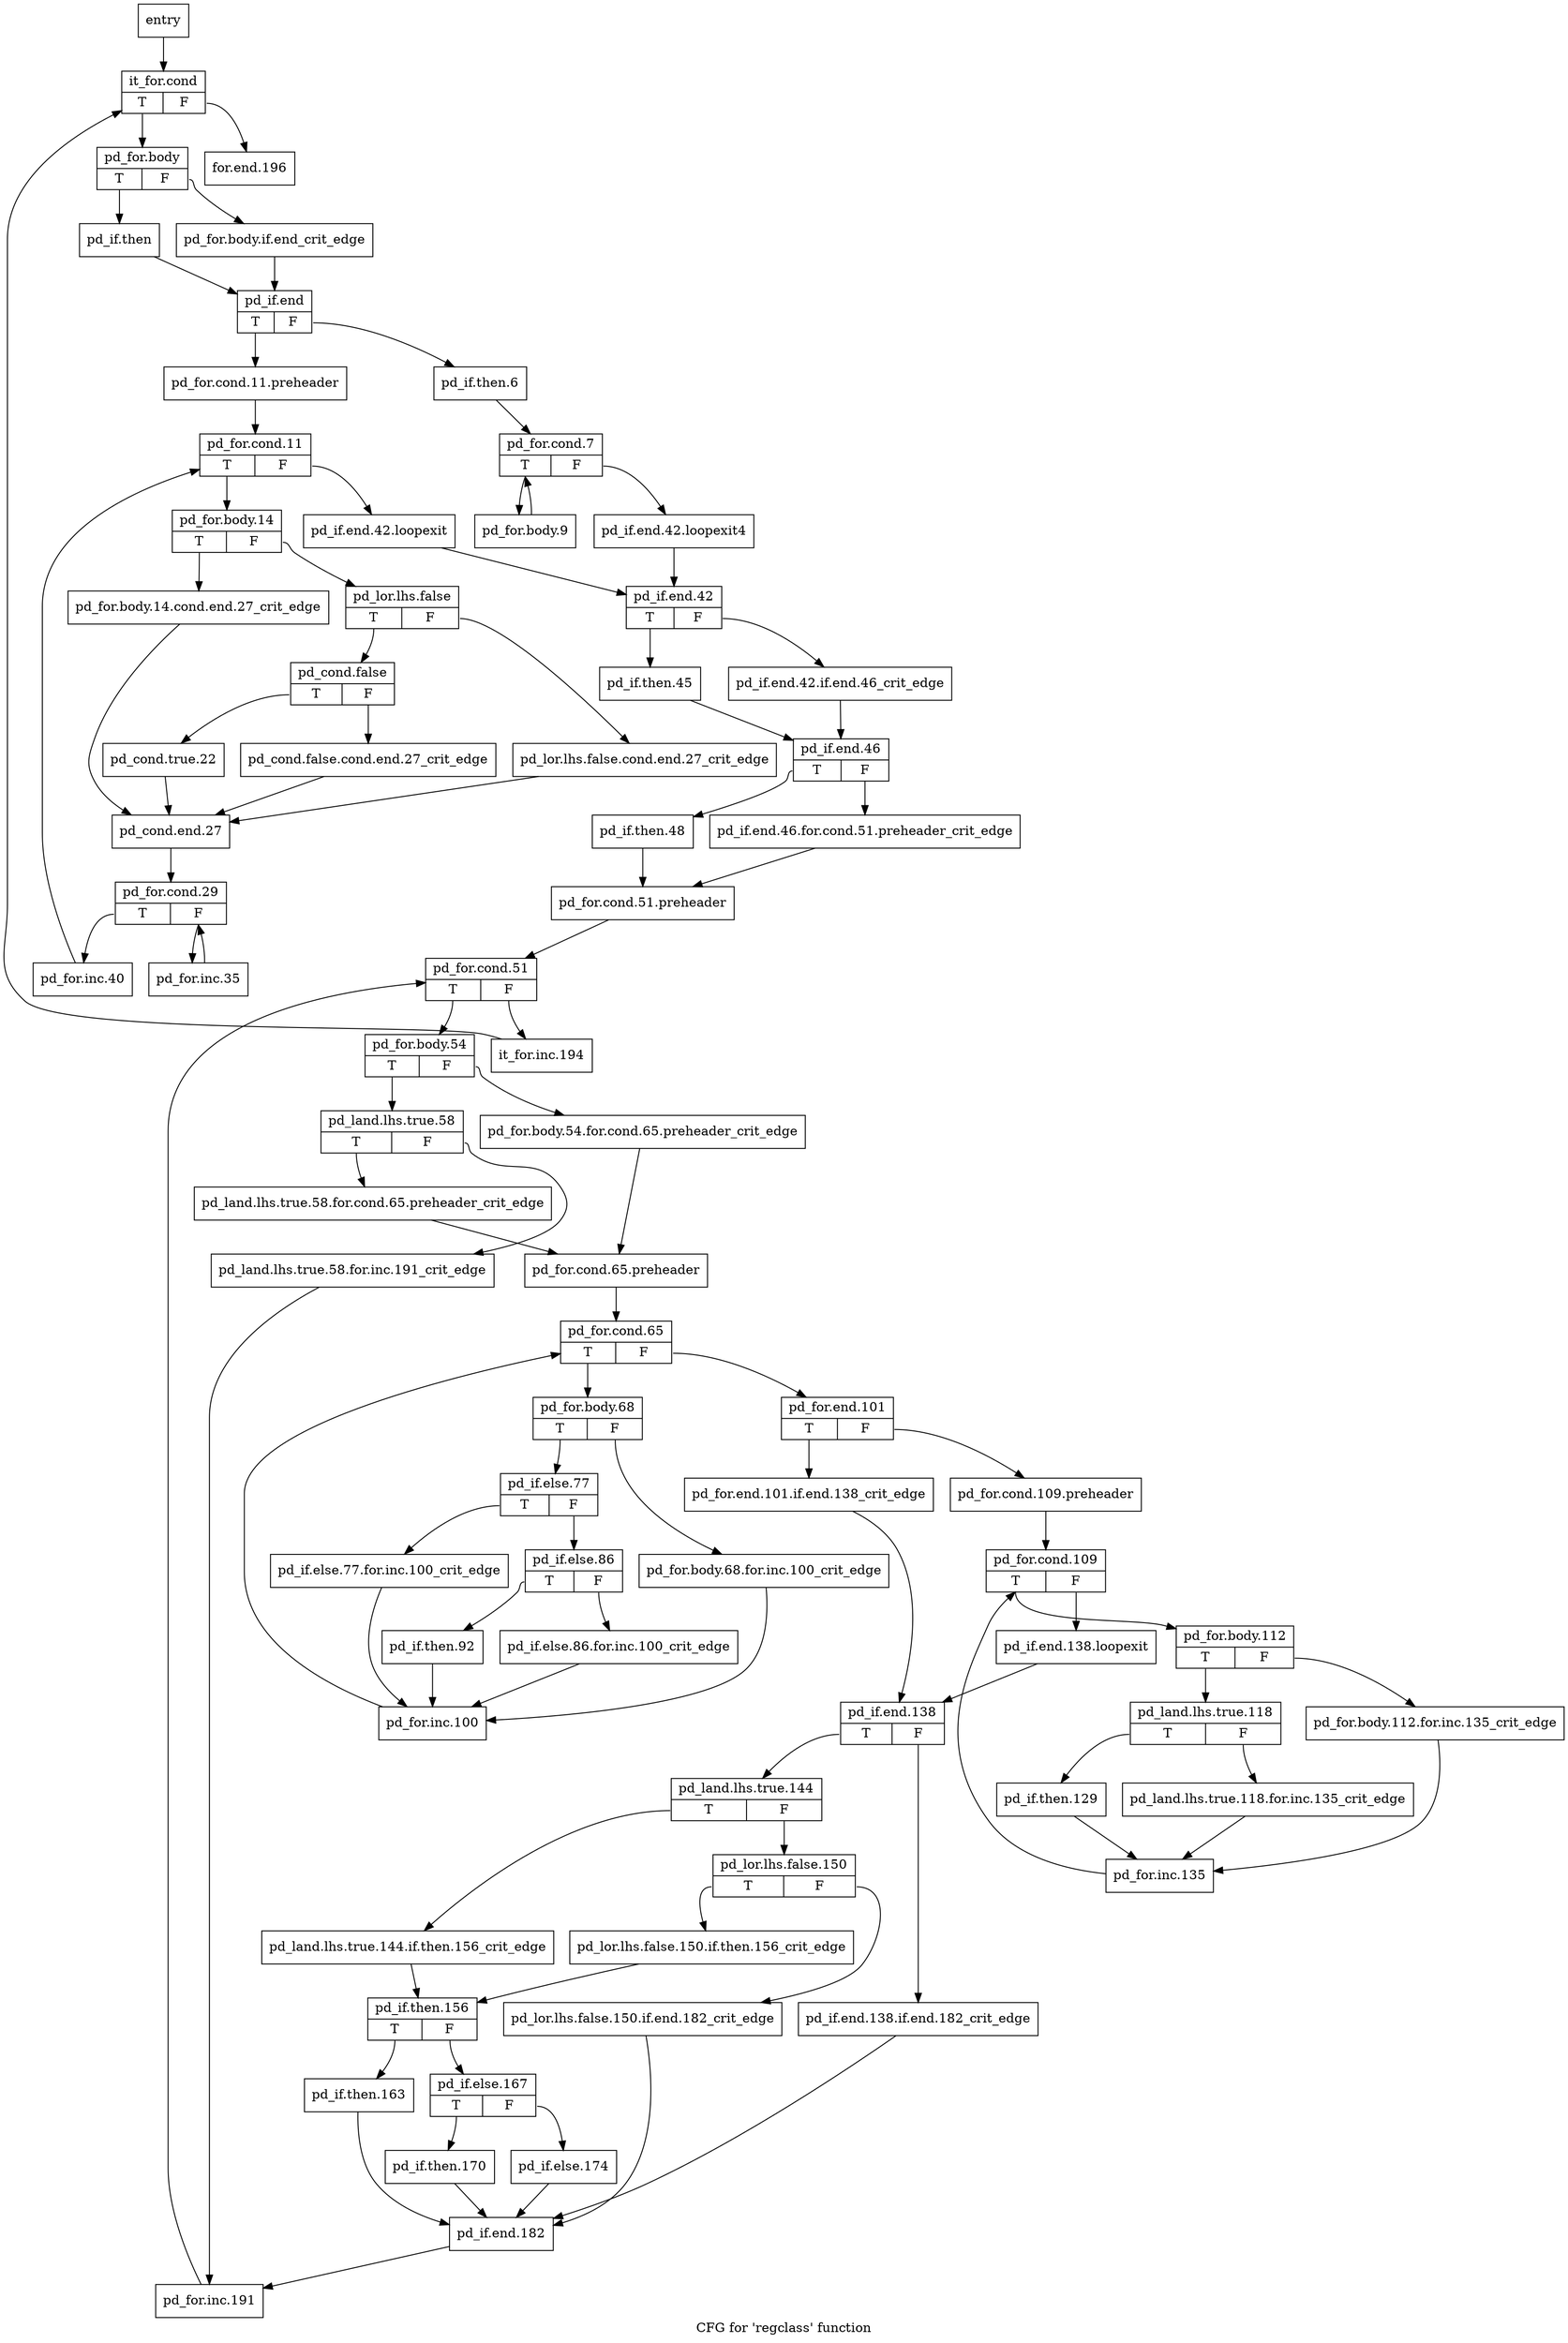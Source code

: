 digraph "CFG for 'regclass' function" {
	label="CFG for 'regclass' function";

	Node0x8660d40 [shape=record,label="{entry}"];
	Node0x8660d40 -> Node0x8660d90;
	Node0x8660d90 [shape=record,label="{it_for.cond|{<s0>T|<s1>F}}"];
	Node0x8660d90:s0 -> Node0x8660de0;
	Node0x8660d90:s1 -> Node0x8662410;
	Node0x8660de0 [shape=record,label="{pd_for.body|{<s0>T|<s1>F}}"];
	Node0x8660de0:s0 -> Node0x8660e80;
	Node0x8660de0:s1 -> Node0x8660e30;
	Node0x8660e30 [shape=record,label="{pd_for.body.if.end_crit_edge}"];
	Node0x8660e30 -> Node0x8660ed0;
	Node0x8660e80 [shape=record,label="{pd_if.then}"];
	Node0x8660e80 -> Node0x8660ed0;
	Node0x8660ed0 [shape=record,label="{pd_if.end|{<s0>T|<s1>F}}"];
	Node0x8660ed0:s0 -> Node0x8660f20;
	Node0x8660ed0:s1 -> Node0x8660f70;
	Node0x8660f20 [shape=record,label="{pd_for.cond.11.preheader}"];
	Node0x8660f20 -> Node0x8661060;
	Node0x8660f70 [shape=record,label="{pd_if.then.6}"];
	Node0x8660f70 -> Node0x8660fc0;
	Node0x8660fc0 [shape=record,label="{pd_for.cond.7|{<s0>T|<s1>F}}"];
	Node0x8660fc0:s0 -> Node0x8661010;
	Node0x8660fc0:s1 -> Node0x8661470;
	Node0x8661010 [shape=record,label="{pd_for.body.9}"];
	Node0x8661010 -> Node0x8660fc0;
	Node0x8661060 [shape=record,label="{pd_for.cond.11|{<s0>T|<s1>F}}"];
	Node0x8661060:s0 -> Node0x86610b0;
	Node0x8661060:s1 -> Node0x8661420;
	Node0x86610b0 [shape=record,label="{pd_for.body.14|{<s0>T|<s1>F}}"];
	Node0x86610b0:s0 -> Node0x8661100;
	Node0x86610b0:s1 -> Node0x8661150;
	Node0x8661100 [shape=record,label="{pd_for.body.14.cond.end.27_crit_edge}"];
	Node0x8661100 -> Node0x86612e0;
	Node0x8661150 [shape=record,label="{pd_lor.lhs.false|{<s0>T|<s1>F}}"];
	Node0x8661150:s0 -> Node0x86611f0;
	Node0x8661150:s1 -> Node0x86611a0;
	Node0x86611a0 [shape=record,label="{pd_lor.lhs.false.cond.end.27_crit_edge}"];
	Node0x86611a0 -> Node0x86612e0;
	Node0x86611f0 [shape=record,label="{pd_cond.false|{<s0>T|<s1>F}}"];
	Node0x86611f0:s0 -> Node0x8661290;
	Node0x86611f0:s1 -> Node0x8661240;
	Node0x8661240 [shape=record,label="{pd_cond.false.cond.end.27_crit_edge}"];
	Node0x8661240 -> Node0x86612e0;
	Node0x8661290 [shape=record,label="{pd_cond.true.22}"];
	Node0x8661290 -> Node0x86612e0;
	Node0x86612e0 [shape=record,label="{pd_cond.end.27}"];
	Node0x86612e0 -> Node0x8661330;
	Node0x8661330 [shape=record,label="{pd_for.cond.29|{<s0>T|<s1>F}}"];
	Node0x8661330:s0 -> Node0x86613d0;
	Node0x8661330:s1 -> Node0x8661380;
	Node0x8661380 [shape=record,label="{pd_for.inc.35}"];
	Node0x8661380 -> Node0x8661330;
	Node0x86613d0 [shape=record,label="{pd_for.inc.40}"];
	Node0x86613d0 -> Node0x8661060;
	Node0x8661420 [shape=record,label="{pd_if.end.42.loopexit}"];
	Node0x8661420 -> Node0x86614c0;
	Node0x8661470 [shape=record,label="{pd_if.end.42.loopexit4}"];
	Node0x8661470 -> Node0x86614c0;
	Node0x86614c0 [shape=record,label="{pd_if.end.42|{<s0>T|<s1>F}}"];
	Node0x86614c0:s0 -> Node0x8661560;
	Node0x86614c0:s1 -> Node0x8661510;
	Node0x8661510 [shape=record,label="{pd_if.end.42.if.end.46_crit_edge}"];
	Node0x8661510 -> Node0x86615b0;
	Node0x8661560 [shape=record,label="{pd_if.then.45}"];
	Node0x8661560 -> Node0x86615b0;
	Node0x86615b0 [shape=record,label="{pd_if.end.46|{<s0>T|<s1>F}}"];
	Node0x86615b0:s0 -> Node0x8661650;
	Node0x86615b0:s1 -> Node0x8661600;
	Node0x8661600 [shape=record,label="{pd_if.end.46.for.cond.51.preheader_crit_edge}"];
	Node0x8661600 -> Node0x86616a0;
	Node0x8661650 [shape=record,label="{pd_if.then.48}"];
	Node0x8661650 -> Node0x86616a0;
	Node0x86616a0 [shape=record,label="{pd_for.cond.51.preheader}"];
	Node0x86616a0 -> Node0x86616f0;
	Node0x86616f0 [shape=record,label="{pd_for.cond.51|{<s0>T|<s1>F}}"];
	Node0x86616f0:s0 -> Node0x8661740;
	Node0x86616f0:s1 -> Node0x86623c0;
	Node0x8661740 [shape=record,label="{pd_for.body.54|{<s0>T|<s1>F}}"];
	Node0x8661740:s0 -> Node0x86617e0;
	Node0x8661740:s1 -> Node0x8661790;
	Node0x8661790 [shape=record,label="{pd_for.body.54.for.cond.65.preheader_crit_edge}"];
	Node0x8661790 -> Node0x86618d0;
	Node0x86617e0 [shape=record,label="{pd_land.lhs.true.58|{<s0>T|<s1>F}}"];
	Node0x86617e0:s0 -> Node0x8661880;
	Node0x86617e0:s1 -> Node0x8661830;
	Node0x8661830 [shape=record,label="{pd_land.lhs.true.58.for.inc.191_crit_edge}"];
	Node0x8661830 -> Node0x8662370;
	Node0x8661880 [shape=record,label="{pd_land.lhs.true.58.for.cond.65.preheader_crit_edge}"];
	Node0x8661880 -> Node0x86618d0;
	Node0x86618d0 [shape=record,label="{pd_for.cond.65.preheader}"];
	Node0x86618d0 -> Node0x8661920;
	Node0x8661920 [shape=record,label="{pd_for.cond.65|{<s0>T|<s1>F}}"];
	Node0x8661920:s0 -> Node0x8661970;
	Node0x8661920:s1 -> Node0x8661bf0;
	Node0x8661970 [shape=record,label="{pd_for.body.68|{<s0>T|<s1>F}}"];
	Node0x8661970:s0 -> Node0x8661a10;
	Node0x8661970:s1 -> Node0x86619c0;
	Node0x86619c0 [shape=record,label="{pd_for.body.68.for.inc.100_crit_edge}"];
	Node0x86619c0 -> Node0x8661ba0;
	Node0x8661a10 [shape=record,label="{pd_if.else.77|{<s0>T|<s1>F}}"];
	Node0x8661a10:s0 -> Node0x8661a60;
	Node0x8661a10:s1 -> Node0x8661ab0;
	Node0x8661a60 [shape=record,label="{pd_if.else.77.for.inc.100_crit_edge}"];
	Node0x8661a60 -> Node0x8661ba0;
	Node0x8661ab0 [shape=record,label="{pd_if.else.86|{<s0>T|<s1>F}}"];
	Node0x8661ab0:s0 -> Node0x8661b50;
	Node0x8661ab0:s1 -> Node0x8661b00;
	Node0x8661b00 [shape=record,label="{pd_if.else.86.for.inc.100_crit_edge}"];
	Node0x8661b00 -> Node0x8661ba0;
	Node0x8661b50 [shape=record,label="{pd_if.then.92}"];
	Node0x8661b50 -> Node0x8661ba0;
	Node0x8661ba0 [shape=record,label="{pd_for.inc.100}"];
	Node0x8661ba0 -> Node0x8661920;
	Node0x8661bf0 [shape=record,label="{pd_for.end.101|{<s0>T|<s1>F}}"];
	Node0x8661bf0:s0 -> Node0x8661c40;
	Node0x8661bf0:s1 -> Node0x8661c90;
	Node0x8661c40 [shape=record,label="{pd_for.end.101.if.end.138_crit_edge}"];
	Node0x8661c40 -> Node0x8661f60;
	Node0x8661c90 [shape=record,label="{pd_for.cond.109.preheader}"];
	Node0x8661c90 -> Node0x8661ce0;
	Node0x8661ce0 [shape=record,label="{pd_for.cond.109|{<s0>T|<s1>F}}"];
	Node0x8661ce0:s0 -> Node0x8661d30;
	Node0x8661ce0:s1 -> Node0x8661f10;
	Node0x8661d30 [shape=record,label="{pd_for.body.112|{<s0>T|<s1>F}}"];
	Node0x8661d30:s0 -> Node0x8661dd0;
	Node0x8661d30:s1 -> Node0x8661d80;
	Node0x8661d80 [shape=record,label="{pd_for.body.112.for.inc.135_crit_edge}"];
	Node0x8661d80 -> Node0x8661ec0;
	Node0x8661dd0 [shape=record,label="{pd_land.lhs.true.118|{<s0>T|<s1>F}}"];
	Node0x8661dd0:s0 -> Node0x8661e70;
	Node0x8661dd0:s1 -> Node0x8661e20;
	Node0x8661e20 [shape=record,label="{pd_land.lhs.true.118.for.inc.135_crit_edge}"];
	Node0x8661e20 -> Node0x8661ec0;
	Node0x8661e70 [shape=record,label="{pd_if.then.129}"];
	Node0x8661e70 -> Node0x8661ec0;
	Node0x8661ec0 [shape=record,label="{pd_for.inc.135}"];
	Node0x8661ec0 -> Node0x8661ce0;
	Node0x8661f10 [shape=record,label="{pd_if.end.138.loopexit}"];
	Node0x8661f10 -> Node0x8661f60;
	Node0x8661f60 [shape=record,label="{pd_if.end.138|{<s0>T|<s1>F}}"];
	Node0x8661f60:s0 -> Node0x8662000;
	Node0x8661f60:s1 -> Node0x8661fb0;
	Node0x8661fb0 [shape=record,label="{pd_if.end.138.if.end.182_crit_edge}"];
	Node0x8661fb0 -> Node0x8662320;
	Node0x8662000 [shape=record,label="{pd_land.lhs.true.144|{<s0>T|<s1>F}}"];
	Node0x8662000:s0 -> Node0x8662050;
	Node0x8662000:s1 -> Node0x86620a0;
	Node0x8662050 [shape=record,label="{pd_land.lhs.true.144.if.then.156_crit_edge}"];
	Node0x8662050 -> Node0x8662190;
	Node0x86620a0 [shape=record,label="{pd_lor.lhs.false.150|{<s0>T|<s1>F}}"];
	Node0x86620a0:s0 -> Node0x8662140;
	Node0x86620a0:s1 -> Node0x86620f0;
	Node0x86620f0 [shape=record,label="{pd_lor.lhs.false.150.if.end.182_crit_edge}"];
	Node0x86620f0 -> Node0x8662320;
	Node0x8662140 [shape=record,label="{pd_lor.lhs.false.150.if.then.156_crit_edge}"];
	Node0x8662140 -> Node0x8662190;
	Node0x8662190 [shape=record,label="{pd_if.then.156|{<s0>T|<s1>F}}"];
	Node0x8662190:s0 -> Node0x86621e0;
	Node0x8662190:s1 -> Node0x8662230;
	Node0x86621e0 [shape=record,label="{pd_if.then.163}"];
	Node0x86621e0 -> Node0x8662320;
	Node0x8662230 [shape=record,label="{pd_if.else.167|{<s0>T|<s1>F}}"];
	Node0x8662230:s0 -> Node0x8662280;
	Node0x8662230:s1 -> Node0x86622d0;
	Node0x8662280 [shape=record,label="{pd_if.then.170}"];
	Node0x8662280 -> Node0x8662320;
	Node0x86622d0 [shape=record,label="{pd_if.else.174}"];
	Node0x86622d0 -> Node0x8662320;
	Node0x8662320 [shape=record,label="{pd_if.end.182}"];
	Node0x8662320 -> Node0x8662370;
	Node0x8662370 [shape=record,label="{pd_for.inc.191}"];
	Node0x8662370 -> Node0x86616f0;
	Node0x86623c0 [shape=record,label="{it_for.inc.194}"];
	Node0x86623c0 -> Node0x8660d90;
	Node0x8662410 [shape=record,label="{for.end.196}"];
}
